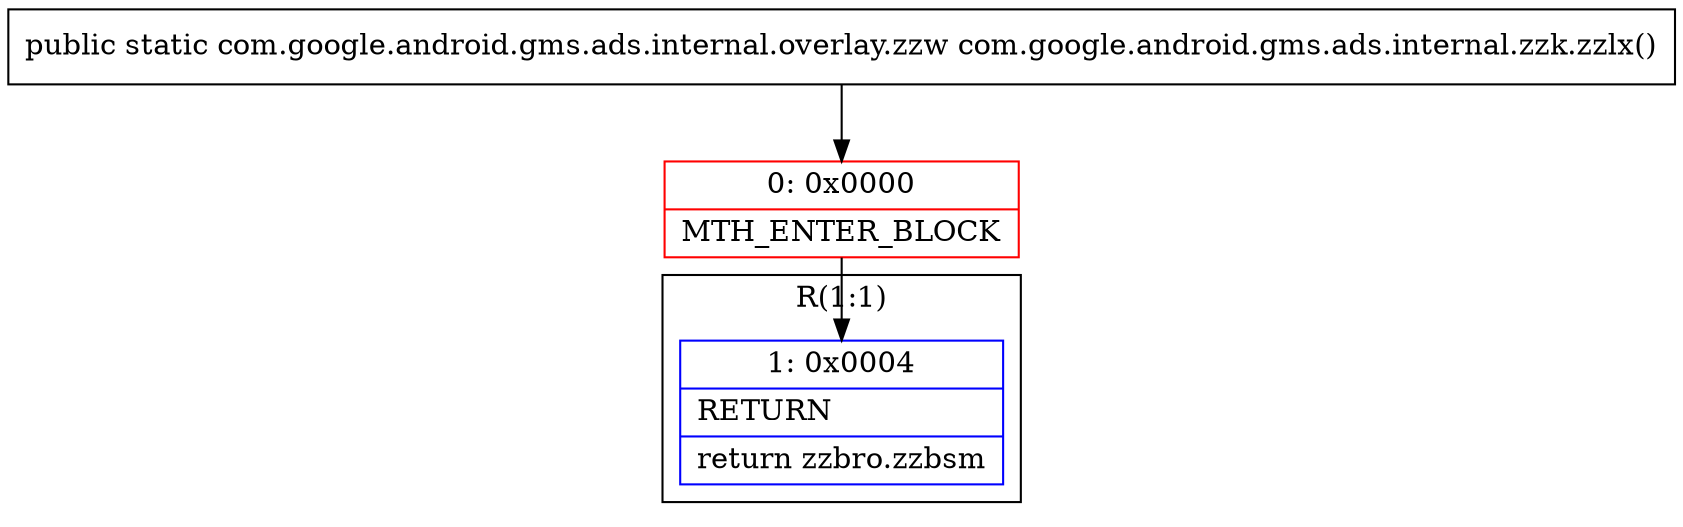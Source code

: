 digraph "CFG forcom.google.android.gms.ads.internal.zzk.zzlx()Lcom\/google\/android\/gms\/ads\/internal\/overlay\/zzw;" {
subgraph cluster_Region_1021755891 {
label = "R(1:1)";
node [shape=record,color=blue];
Node_1 [shape=record,label="{1\:\ 0x0004|RETURN\l|return zzbro.zzbsm\l}"];
}
Node_0 [shape=record,color=red,label="{0\:\ 0x0000|MTH_ENTER_BLOCK\l}"];
MethodNode[shape=record,label="{public static com.google.android.gms.ads.internal.overlay.zzw com.google.android.gms.ads.internal.zzk.zzlx() }"];
MethodNode -> Node_0;
Node_0 -> Node_1;
}

